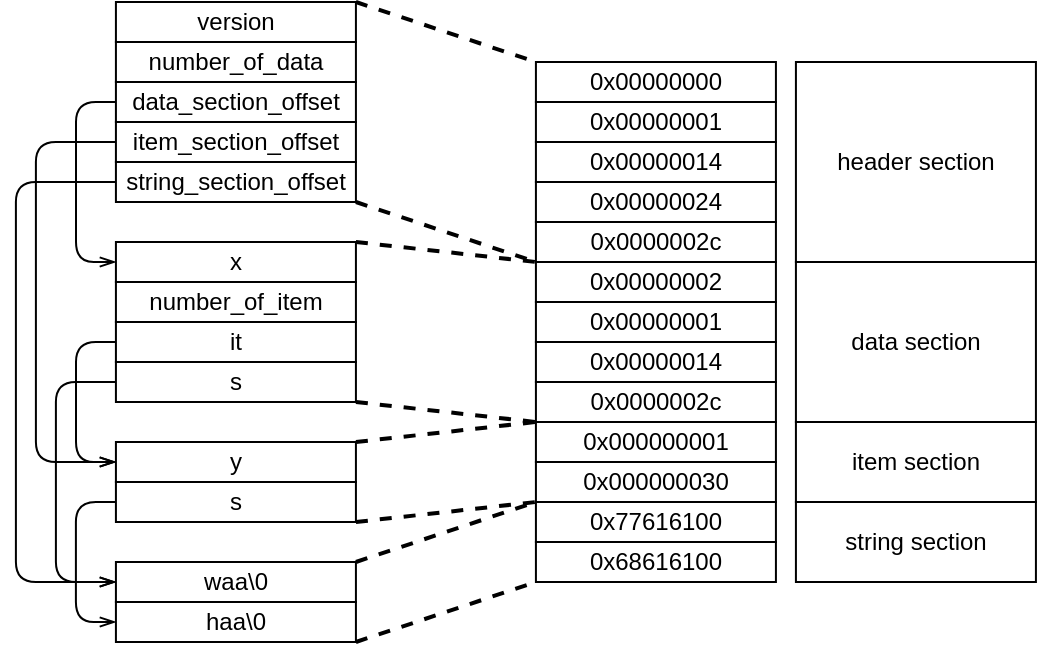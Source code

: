 <mxfile version="21.1.4" type="device">
  <diagram name="第 1 页" id="h6Ngbf_Xb-eBUfUzl-2D">
    <mxGraphModel dx="707" dy="470" grid="1" gridSize="10" guides="1" tooltips="1" connect="1" arrows="1" fold="1" page="1" pageScale="1" pageWidth="827" pageHeight="1169" math="0" shadow="0">
      <root>
        <mxCell id="0" />
        <mxCell id="1" parent="0" />
        <mxCell id="2k9FCrs2guCoirBZ3DKg-69" style="edgeStyle=orthogonalEdgeStyle;rounded=1;orthogonalLoop=1;jettySize=auto;html=1;exitX=0;exitY=0.5;exitDx=0;exitDy=0;entryX=0;entryY=0.5;entryDx=0;entryDy=0;endArrow=openThin;endFill=0;" edge="1" parent="1" source="2k9FCrs2guCoirBZ3DKg-1" target="2k9FCrs2guCoirBZ3DKg-44">
          <mxGeometry relative="1" as="geometry">
            <Array as="points">
              <mxPoint x="9.96" y="100" />
              <mxPoint x="9.96" y="300" />
            </Array>
          </mxGeometry>
        </mxCell>
        <mxCell id="2k9FCrs2guCoirBZ3DKg-1" value="&lt;div&gt;string_section_offset&lt;/div&gt;" style="rounded=0;whiteSpace=wrap;html=1;align=center;verticalAlign=middle;" vertex="1" parent="1">
          <mxGeometry x="59.96" y="90" width="120" height="20" as="geometry" />
        </mxCell>
        <mxCell id="2k9FCrs2guCoirBZ3DKg-2" value="&lt;div&gt;number_of_data&lt;/div&gt;" style="rounded=0;whiteSpace=wrap;html=1;align=center;verticalAlign=middle;" vertex="1" parent="1">
          <mxGeometry x="59.96" y="30" width="120" height="20" as="geometry" />
        </mxCell>
        <mxCell id="2k9FCrs2guCoirBZ3DKg-68" style="edgeStyle=orthogonalEdgeStyle;rounded=1;orthogonalLoop=1;jettySize=auto;html=1;exitX=0;exitY=0.5;exitDx=0;exitDy=0;entryX=0;entryY=0.5;entryDx=0;entryDy=0;endArrow=openThin;endFill=0;" edge="1" parent="1" source="2k9FCrs2guCoirBZ3DKg-4" target="2k9FCrs2guCoirBZ3DKg-29">
          <mxGeometry relative="1" as="geometry">
            <Array as="points">
              <mxPoint x="19.96" y="80" />
              <mxPoint x="19.96" y="240" />
            </Array>
          </mxGeometry>
        </mxCell>
        <mxCell id="2k9FCrs2guCoirBZ3DKg-4" value="&lt;div&gt;item_section_offset&lt;/div&gt;" style="rounded=0;whiteSpace=wrap;html=1;align=center;verticalAlign=middle;" vertex="1" parent="1">
          <mxGeometry x="59.96" y="70" width="120" height="20" as="geometry" />
        </mxCell>
        <mxCell id="2k9FCrs2guCoirBZ3DKg-5" value="&lt;div&gt;version&lt;/div&gt;" style="rounded=0;whiteSpace=wrap;html=1;align=center;verticalAlign=middle;" vertex="1" parent="1">
          <mxGeometry x="59.96" y="10" width="120" height="20" as="geometry" />
        </mxCell>
        <mxCell id="2k9FCrs2guCoirBZ3DKg-70" style="edgeStyle=orthogonalEdgeStyle;rounded=1;orthogonalLoop=1;jettySize=auto;html=1;exitX=0;exitY=0.5;exitDx=0;exitDy=0;entryX=0;entryY=0.5;entryDx=0;entryDy=0;endArrow=openThin;endFill=0;" edge="1" parent="1" source="2k9FCrs2guCoirBZ3DKg-12" target="2k9FCrs2guCoirBZ3DKg-29">
          <mxGeometry relative="1" as="geometry" />
        </mxCell>
        <mxCell id="2k9FCrs2guCoirBZ3DKg-12" value="it" style="rounded=0;whiteSpace=wrap;html=1;align=center;verticalAlign=middle;" vertex="1" parent="1">
          <mxGeometry x="59.96" y="170" width="120" height="20" as="geometry" />
        </mxCell>
        <mxCell id="2k9FCrs2guCoirBZ3DKg-14" value="number_of_item" style="rounded=0;whiteSpace=wrap;html=1;align=center;verticalAlign=middle;" vertex="1" parent="1">
          <mxGeometry x="59.96" y="150" width="120" height="20" as="geometry" />
        </mxCell>
        <mxCell id="2k9FCrs2guCoirBZ3DKg-15" value="&lt;div&gt;x&lt;/div&gt;" style="rounded=0;whiteSpace=wrap;html=1;align=center;verticalAlign=middle;" vertex="1" parent="1">
          <mxGeometry x="59.96" y="130" width="120" height="20" as="geometry" />
        </mxCell>
        <mxCell id="2k9FCrs2guCoirBZ3DKg-71" style="edgeStyle=orthogonalEdgeStyle;rounded=1;orthogonalLoop=1;jettySize=auto;html=1;exitX=0;exitY=0.5;exitDx=0;exitDy=0;entryX=0;entryY=0.5;entryDx=0;entryDy=0;endArrow=openThin;endFill=0;" edge="1" parent="1" source="2k9FCrs2guCoirBZ3DKg-19" target="2k9FCrs2guCoirBZ3DKg-44">
          <mxGeometry relative="1" as="geometry">
            <Array as="points">
              <mxPoint x="29.96" y="200" />
              <mxPoint x="29.96" y="300" />
            </Array>
          </mxGeometry>
        </mxCell>
        <mxCell id="2k9FCrs2guCoirBZ3DKg-19" value="s " style="rounded=0;whiteSpace=wrap;html=1;align=center;verticalAlign=middle;" vertex="1" parent="1">
          <mxGeometry x="59.96" y="190" width="120" height="20" as="geometry" />
        </mxCell>
        <mxCell id="2k9FCrs2guCoirBZ3DKg-29" value="y" style="rounded=0;whiteSpace=wrap;html=1;align=center;verticalAlign=middle;" vertex="1" parent="1">
          <mxGeometry x="59.96" y="230" width="120" height="20" as="geometry" />
        </mxCell>
        <mxCell id="2k9FCrs2guCoirBZ3DKg-72" style="edgeStyle=orthogonalEdgeStyle;rounded=1;orthogonalLoop=1;jettySize=auto;html=1;exitX=0;exitY=0.5;exitDx=0;exitDy=0;entryX=0;entryY=0.5;entryDx=0;entryDy=0;endArrow=openThin;endFill=0;" edge="1" parent="1" source="2k9FCrs2guCoirBZ3DKg-30" target="2k9FCrs2guCoirBZ3DKg-52">
          <mxGeometry relative="1" as="geometry">
            <Array as="points">
              <mxPoint x="39.96" y="260" />
              <mxPoint x="39.96" y="320" />
            </Array>
          </mxGeometry>
        </mxCell>
        <mxCell id="2k9FCrs2guCoirBZ3DKg-30" value="s" style="rounded=0;whiteSpace=wrap;html=1;align=center;verticalAlign=middle;" vertex="1" parent="1">
          <mxGeometry x="59.96" y="250" width="120" height="20" as="geometry" />
        </mxCell>
        <mxCell id="2k9FCrs2guCoirBZ3DKg-33" value="0x00000000" style="rounded=0;whiteSpace=wrap;html=1;align=center;verticalAlign=middle;fillColor=default;" vertex="1" parent="1">
          <mxGeometry x="269.96" y="40" width="120" height="20" as="geometry" />
        </mxCell>
        <mxCell id="2k9FCrs2guCoirBZ3DKg-34" value="0x00000001" style="rounded=0;whiteSpace=wrap;html=1;align=center;verticalAlign=middle;fillColor=default;" vertex="1" parent="1">
          <mxGeometry x="269.96" y="60" width="120" height="20" as="geometry" />
        </mxCell>
        <mxCell id="2k9FCrs2guCoirBZ3DKg-35" value="0x00000014" style="rounded=0;whiteSpace=wrap;html=1;align=center;verticalAlign=middle;fillColor=default;" vertex="1" parent="1">
          <mxGeometry x="269.96" y="80" width="120" height="20" as="geometry" />
        </mxCell>
        <mxCell id="2k9FCrs2guCoirBZ3DKg-36" value="0x00000024" style="rounded=0;whiteSpace=wrap;html=1;align=center;verticalAlign=middle;fillColor=default;" vertex="1" parent="1">
          <mxGeometry x="269.96" y="100" width="120" height="20" as="geometry" />
        </mxCell>
        <mxCell id="2k9FCrs2guCoirBZ3DKg-37" value="0x0000002c" style="rounded=0;whiteSpace=wrap;html=1;align=center;verticalAlign=middle;fillColor=default;" vertex="1" parent="1">
          <mxGeometry x="269.96" y="120" width="120" height="20" as="geometry" />
        </mxCell>
        <mxCell id="2k9FCrs2guCoirBZ3DKg-38" value="0x00000002" style="rounded=0;whiteSpace=wrap;html=1;align=center;verticalAlign=middle;" vertex="1" parent="1">
          <mxGeometry x="269.96" y="140" width="120" height="20" as="geometry" />
        </mxCell>
        <mxCell id="2k9FCrs2guCoirBZ3DKg-44" value="waa\0" style="rounded=0;whiteSpace=wrap;html=1;align=center;verticalAlign=middle;" vertex="1" parent="1">
          <mxGeometry x="59.96" y="290" width="120" height="20" as="geometry" />
        </mxCell>
        <mxCell id="2k9FCrs2guCoirBZ3DKg-67" style="edgeStyle=orthogonalEdgeStyle;rounded=1;orthogonalLoop=1;jettySize=auto;html=1;exitX=0;exitY=0.5;exitDx=0;exitDy=0;entryX=0;entryY=0.5;entryDx=0;entryDy=0;endArrow=openThin;endFill=0;" edge="1" parent="1" source="2k9FCrs2guCoirBZ3DKg-45" target="2k9FCrs2guCoirBZ3DKg-15">
          <mxGeometry relative="1" as="geometry" />
        </mxCell>
        <mxCell id="2k9FCrs2guCoirBZ3DKg-45" value="&lt;div&gt;data_section_offset&lt;/div&gt;" style="rounded=0;whiteSpace=wrap;html=1;align=center;verticalAlign=middle;" vertex="1" parent="1">
          <mxGeometry x="59.96" y="50" width="120" height="20" as="geometry" />
        </mxCell>
        <mxCell id="2k9FCrs2guCoirBZ3DKg-46" value="0x00000001" style="rounded=0;whiteSpace=wrap;html=1;align=center;verticalAlign=middle;" vertex="1" parent="1">
          <mxGeometry x="269.96" y="160" width="120" height="20" as="geometry" />
        </mxCell>
        <mxCell id="2k9FCrs2guCoirBZ3DKg-47" value="0x00000014" style="rounded=0;whiteSpace=wrap;html=1;align=center;verticalAlign=middle;" vertex="1" parent="1">
          <mxGeometry x="269.96" y="180" width="120" height="20" as="geometry" />
        </mxCell>
        <mxCell id="2k9FCrs2guCoirBZ3DKg-48" value="0x0000002c" style="rounded=0;whiteSpace=wrap;html=1;align=center;verticalAlign=middle;" vertex="1" parent="1">
          <mxGeometry x="269.96" y="200" width="120" height="20" as="geometry" />
        </mxCell>
        <mxCell id="2k9FCrs2guCoirBZ3DKg-49" value="0x000000001" style="rounded=0;whiteSpace=wrap;html=1;align=center;verticalAlign=middle;" vertex="1" parent="1">
          <mxGeometry x="269.96" y="220" width="120" height="20" as="geometry" />
        </mxCell>
        <mxCell id="2k9FCrs2guCoirBZ3DKg-50" value="0x000000030" style="rounded=0;whiteSpace=wrap;html=1;align=center;verticalAlign=middle;" vertex="1" parent="1">
          <mxGeometry x="269.96" y="240" width="120" height="20" as="geometry" />
        </mxCell>
        <mxCell id="2k9FCrs2guCoirBZ3DKg-51" value="0x77616100" style="rounded=0;whiteSpace=wrap;html=1;align=center;verticalAlign=middle;" vertex="1" parent="1">
          <mxGeometry x="269.96" y="260" width="120" height="20" as="geometry" />
        </mxCell>
        <mxCell id="2k9FCrs2guCoirBZ3DKg-52" value="haa\0" style="rounded=0;whiteSpace=wrap;html=1;align=center;verticalAlign=middle;" vertex="1" parent="1">
          <mxGeometry x="59.96" y="310" width="120" height="20" as="geometry" />
        </mxCell>
        <mxCell id="2k9FCrs2guCoirBZ3DKg-53" value="0x68616100" style="rounded=0;whiteSpace=wrap;html=1;align=center;verticalAlign=middle;" vertex="1" parent="1">
          <mxGeometry x="269.96" y="280" width="120" height="20" as="geometry" />
        </mxCell>
        <mxCell id="2k9FCrs2guCoirBZ3DKg-58" value="" style="endArrow=none;dashed=1;html=1;strokeWidth=2;rounded=0;entryX=0;entryY=0;entryDx=0;entryDy=0;exitX=1;exitY=0;exitDx=0;exitDy=0;" edge="1" parent="1" source="2k9FCrs2guCoirBZ3DKg-5" target="2k9FCrs2guCoirBZ3DKg-33">
          <mxGeometry width="50" height="50" relative="1" as="geometry">
            <mxPoint x="229.96" y="180" as="sourcePoint" />
            <mxPoint x="279.96" y="130" as="targetPoint" />
          </mxGeometry>
        </mxCell>
        <mxCell id="2k9FCrs2guCoirBZ3DKg-59" value="" style="endArrow=none;dashed=1;html=1;strokeWidth=2;rounded=0;entryX=0;entryY=1;entryDx=0;entryDy=0;exitX=1;exitY=1;exitDx=0;exitDy=0;" edge="1" parent="1" source="2k9FCrs2guCoirBZ3DKg-1" target="2k9FCrs2guCoirBZ3DKg-37">
          <mxGeometry width="50" height="50" relative="1" as="geometry">
            <mxPoint x="189.96" y="40" as="sourcePoint" />
            <mxPoint x="279.96" y="50" as="targetPoint" />
          </mxGeometry>
        </mxCell>
        <mxCell id="2k9FCrs2guCoirBZ3DKg-60" value="" style="endArrow=none;dashed=1;html=1;strokeWidth=2;rounded=0;exitX=1;exitY=0;exitDx=0;exitDy=0;" edge="1" parent="1" source="2k9FCrs2guCoirBZ3DKg-15">
          <mxGeometry width="50" height="50" relative="1" as="geometry">
            <mxPoint x="189.96" y="120" as="sourcePoint" />
            <mxPoint x="269.96" y="140" as="targetPoint" />
          </mxGeometry>
        </mxCell>
        <mxCell id="2k9FCrs2guCoirBZ3DKg-61" value="" style="endArrow=none;dashed=1;html=1;strokeWidth=2;rounded=0;entryX=0;entryY=1;entryDx=0;entryDy=0;exitX=1;exitY=1;exitDx=0;exitDy=0;" edge="1" parent="1" source="2k9FCrs2guCoirBZ3DKg-19" target="2k9FCrs2guCoirBZ3DKg-48">
          <mxGeometry width="50" height="50" relative="1" as="geometry">
            <mxPoint x="189.96" y="140" as="sourcePoint" />
            <mxPoint x="279.96" y="154" as="targetPoint" />
          </mxGeometry>
        </mxCell>
        <mxCell id="2k9FCrs2guCoirBZ3DKg-62" value="" style="endArrow=none;dashed=1;html=1;strokeWidth=2;rounded=0;entryX=0;entryY=1;entryDx=0;entryDy=0;exitX=1;exitY=0;exitDx=0;exitDy=0;" edge="1" parent="1" source="2k9FCrs2guCoirBZ3DKg-29" target="2k9FCrs2guCoirBZ3DKg-48">
          <mxGeometry width="50" height="50" relative="1" as="geometry">
            <mxPoint x="199.96" y="150" as="sourcePoint" />
            <mxPoint x="289.96" y="164" as="targetPoint" />
          </mxGeometry>
        </mxCell>
        <mxCell id="2k9FCrs2guCoirBZ3DKg-64" value="" style="endArrow=none;dashed=1;html=1;strokeWidth=2;rounded=0;entryX=0;entryY=0;entryDx=0;entryDy=0;exitX=1;exitY=1;exitDx=0;exitDy=0;" edge="1" parent="1" source="2k9FCrs2guCoirBZ3DKg-30" target="2k9FCrs2guCoirBZ3DKg-51">
          <mxGeometry width="50" height="50" relative="1" as="geometry">
            <mxPoint x="209.96" y="160" as="sourcePoint" />
            <mxPoint x="299.96" y="174" as="targetPoint" />
          </mxGeometry>
        </mxCell>
        <mxCell id="2k9FCrs2guCoirBZ3DKg-65" value="" style="endArrow=none;dashed=1;html=1;strokeWidth=2;rounded=0;entryX=0;entryY=0;entryDx=0;entryDy=0;exitX=1;exitY=0;exitDx=0;exitDy=0;" edge="1" parent="1" source="2k9FCrs2guCoirBZ3DKg-44" target="2k9FCrs2guCoirBZ3DKg-51">
          <mxGeometry width="50" height="50" relative="1" as="geometry">
            <mxPoint x="219.96" y="170" as="sourcePoint" />
            <mxPoint x="309.96" y="184" as="targetPoint" />
          </mxGeometry>
        </mxCell>
        <mxCell id="2k9FCrs2guCoirBZ3DKg-66" value="" style="endArrow=none;dashed=1;html=1;strokeWidth=2;rounded=0;entryX=0;entryY=1;entryDx=0;entryDy=0;exitX=1;exitY=1;exitDx=0;exitDy=0;" edge="1" parent="1" source="2k9FCrs2guCoirBZ3DKg-52" target="2k9FCrs2guCoirBZ3DKg-53">
          <mxGeometry width="50" height="50" relative="1" as="geometry">
            <mxPoint x="229.96" y="180" as="sourcePoint" />
            <mxPoint x="319.96" y="194" as="targetPoint" />
          </mxGeometry>
        </mxCell>
        <mxCell id="2k9FCrs2guCoirBZ3DKg-87" value="header section" style="rounded=0;whiteSpace=wrap;html=1;" vertex="1" parent="1">
          <mxGeometry x="399.96" y="40" width="120" height="100" as="geometry" />
        </mxCell>
        <mxCell id="2k9FCrs2guCoirBZ3DKg-88" value="data section" style="rounded=0;whiteSpace=wrap;html=1;" vertex="1" parent="1">
          <mxGeometry x="399.96" y="140" width="120" height="80" as="geometry" />
        </mxCell>
        <mxCell id="2k9FCrs2guCoirBZ3DKg-89" value="item section" style="rounded=0;whiteSpace=wrap;html=1;" vertex="1" parent="1">
          <mxGeometry x="399.96" y="220" width="120" height="40" as="geometry" />
        </mxCell>
        <mxCell id="2k9FCrs2guCoirBZ3DKg-90" value="string section" style="rounded=0;whiteSpace=wrap;html=1;" vertex="1" parent="1">
          <mxGeometry x="399.96" y="260" width="120" height="40" as="geometry" />
        </mxCell>
      </root>
    </mxGraphModel>
  </diagram>
</mxfile>
